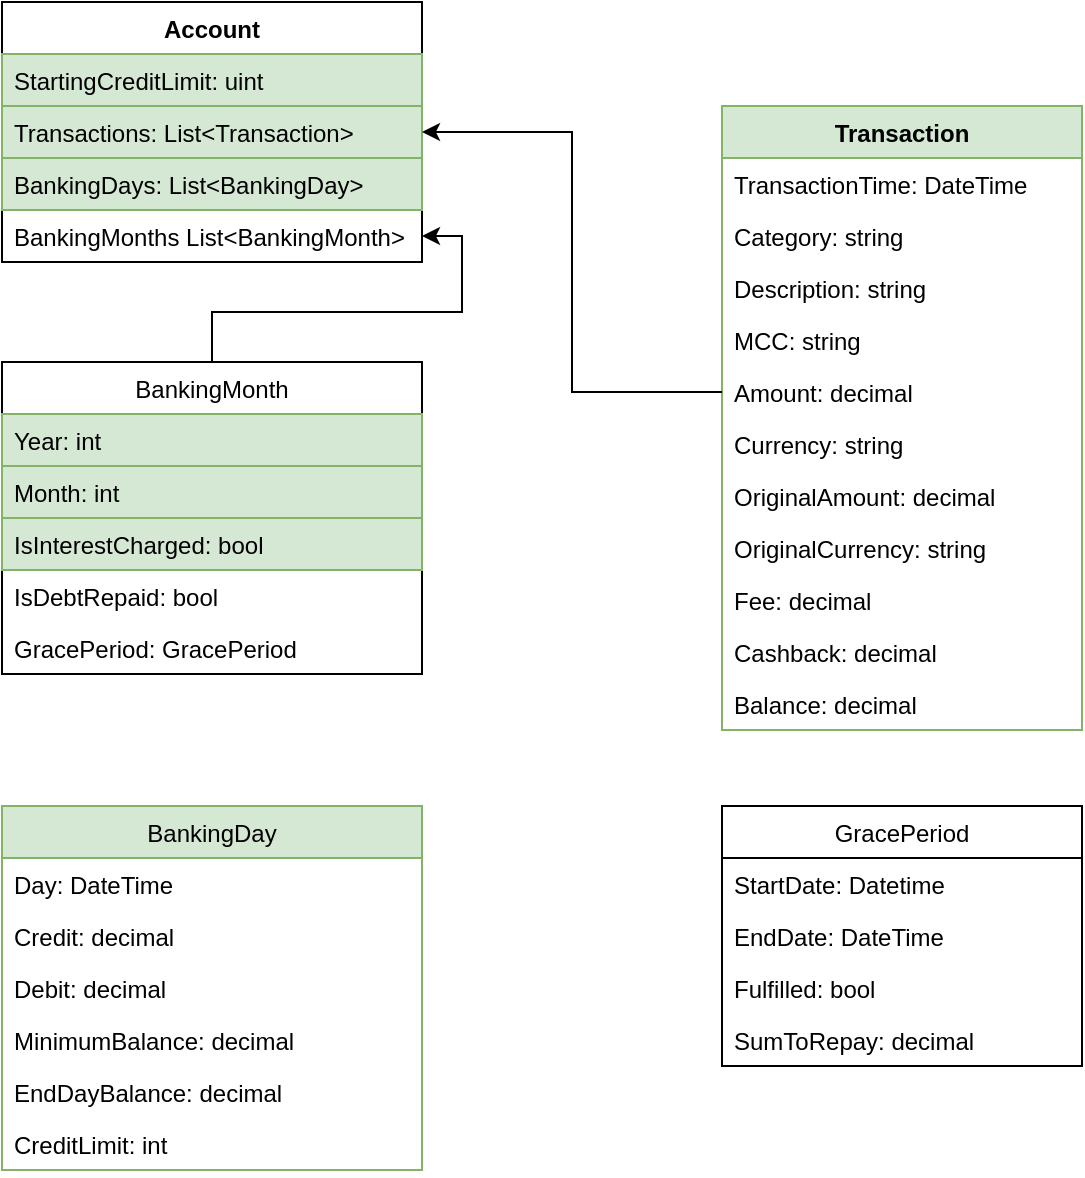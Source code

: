 <mxfile version="20.2.3" type="github">
  <diagram id="C5RBs43oDa-KdzZeNtuy" name="Page-1">
    <mxGraphModel dx="1422" dy="762" grid="1" gridSize="10" guides="1" tooltips="1" connect="1" arrows="1" fold="1" page="1" pageScale="1" pageWidth="827" pageHeight="1169" math="0" shadow="0">
      <root>
        <mxCell id="WIyWlLk6GJQsqaUBKTNV-0" />
        <mxCell id="WIyWlLk6GJQsqaUBKTNV-1" parent="WIyWlLk6GJQsqaUBKTNV-0" />
        <object label="Account" dfsfds="dfdfd" id="PY5nuk0INzS1up36J2bt-0">
          <mxCell style="swimlane;fontStyle=1;align=center;verticalAlign=top;childLayout=stackLayout;horizontal=1;startSize=26;horizontalStack=0;resizeParent=1;resizeParentMax=0;resizeLast=0;collapsible=1;marginBottom=0;" parent="WIyWlLk6GJQsqaUBKTNV-1" vertex="1">
            <mxGeometry x="110" y="90" width="210" height="130" as="geometry">
              <mxRectangle x="130" y="560" width="90" height="30" as="alternateBounds" />
            </mxGeometry>
          </mxCell>
        </object>
        <mxCell id="PY5nuk0INzS1up36J2bt-1" value="StartingCreditLimit: uint" style="text;strokeColor=#82b366;fillColor=#d5e8d4;align=left;verticalAlign=top;spacingLeft=4;spacingRight=4;overflow=hidden;rotatable=0;points=[[0,0.5],[1,0.5]];portConstraint=eastwest;" parent="PY5nuk0INzS1up36J2bt-0" vertex="1">
          <mxGeometry y="26" width="210" height="26" as="geometry" />
        </mxCell>
        <mxCell id="PY5nuk0INzS1up36J2bt-10" value="Transactions: List&lt;Transaction&gt;" style="text;strokeColor=#82b366;fillColor=#d5e8d4;align=left;verticalAlign=top;spacingLeft=4;spacingRight=4;overflow=hidden;rotatable=0;points=[[0,0.5],[1,0.5]];portConstraint=eastwest;" parent="PY5nuk0INzS1up36J2bt-0" vertex="1">
          <mxGeometry y="52" width="210" height="26" as="geometry" />
        </mxCell>
        <mxCell id="PY5nuk0INzS1up36J2bt-36" value="BankingDays: List&lt;BankingDay&gt;" style="text;strokeColor=#82b366;fillColor=#d5e8d4;align=left;verticalAlign=top;spacingLeft=4;spacingRight=4;overflow=hidden;rotatable=0;points=[[0,0.5],[1,0.5]];portConstraint=eastwest;" parent="PY5nuk0INzS1up36J2bt-0" vertex="1">
          <mxGeometry y="78" width="210" height="26" as="geometry" />
        </mxCell>
        <mxCell id="PY5nuk0INzS1up36J2bt-11" value="BankingMonths List&lt;BankingMonth&gt;" style="text;strokeColor=none;fillColor=none;align=left;verticalAlign=top;spacingLeft=4;spacingRight=4;overflow=hidden;rotatable=0;points=[[0,0.5],[1,0.5]];portConstraint=eastwest;" parent="PY5nuk0INzS1up36J2bt-0" vertex="1">
          <mxGeometry y="104" width="210" height="26" as="geometry" />
        </mxCell>
        <mxCell id="PY5nuk0INzS1up36J2bt-12" value="Transaction" style="swimlane;fontStyle=1;childLayout=stackLayout;horizontal=1;startSize=26;fillColor=#d5e8d4;horizontalStack=0;resizeParent=1;resizeParentMax=0;resizeLast=0;collapsible=1;marginBottom=0;strokeColor=#82b366;" parent="WIyWlLk6GJQsqaUBKTNV-1" vertex="1">
          <mxGeometry x="470" y="142" width="180" height="312" as="geometry" />
        </mxCell>
        <mxCell id="PY5nuk0INzS1up36J2bt-13" value="TransactionTime: DateTime    " style="text;strokeColor=none;fillColor=none;align=left;verticalAlign=top;spacingLeft=4;spacingRight=4;overflow=hidden;rotatable=0;points=[[0,0.5],[1,0.5]];portConstraint=eastwest;" parent="PY5nuk0INzS1up36J2bt-12" vertex="1">
          <mxGeometry y="26" width="180" height="26" as="geometry" />
        </mxCell>
        <mxCell id="PY5nuk0INzS1up36J2bt-14" value="Category: string" style="text;strokeColor=none;fillColor=none;align=left;verticalAlign=top;spacingLeft=4;spacingRight=4;overflow=hidden;rotatable=0;points=[[0,0.5],[1,0.5]];portConstraint=eastwest;" parent="PY5nuk0INzS1up36J2bt-12" vertex="1">
          <mxGeometry y="52" width="180" height="26" as="geometry" />
        </mxCell>
        <mxCell id="PY5nuk0INzS1up36J2bt-15" value="Description: string" style="text;strokeColor=none;fillColor=none;align=left;verticalAlign=top;spacingLeft=4;spacingRight=4;overflow=hidden;rotatable=0;points=[[0,0.5],[1,0.5]];portConstraint=eastwest;" parent="PY5nuk0INzS1up36J2bt-12" vertex="1">
          <mxGeometry y="78" width="180" height="26" as="geometry" />
        </mxCell>
        <mxCell id="PY5nuk0INzS1up36J2bt-24" value="MCC: string" style="text;strokeColor=none;fillColor=none;align=left;verticalAlign=top;spacingLeft=4;spacingRight=4;overflow=hidden;rotatable=0;points=[[0,0.5],[1,0.5]];portConstraint=eastwest;" parent="PY5nuk0INzS1up36J2bt-12" vertex="1">
          <mxGeometry y="104" width="180" height="26" as="geometry" />
        </mxCell>
        <mxCell id="PY5nuk0INzS1up36J2bt-25" value="Amount: decimal" style="text;strokeColor=none;fillColor=none;align=left;verticalAlign=top;spacingLeft=4;spacingRight=4;overflow=hidden;rotatable=0;points=[[0,0.5],[1,0.5]];portConstraint=eastwest;" parent="PY5nuk0INzS1up36J2bt-12" vertex="1">
          <mxGeometry y="130" width="180" height="26" as="geometry" />
        </mxCell>
        <mxCell id="PY5nuk0INzS1up36J2bt-26" value="Currency: string" style="text;strokeColor=none;fillColor=none;align=left;verticalAlign=top;spacingLeft=4;spacingRight=4;overflow=hidden;rotatable=0;points=[[0,0.5],[1,0.5]];portConstraint=eastwest;" parent="PY5nuk0INzS1up36J2bt-12" vertex="1">
          <mxGeometry y="156" width="180" height="26" as="geometry" />
        </mxCell>
        <mxCell id="PY5nuk0INzS1up36J2bt-27" value="OriginalAmount: decimal" style="text;strokeColor=none;fillColor=none;align=left;verticalAlign=top;spacingLeft=4;spacingRight=4;overflow=hidden;rotatable=0;points=[[0,0.5],[1,0.5]];portConstraint=eastwest;" parent="PY5nuk0INzS1up36J2bt-12" vertex="1">
          <mxGeometry y="182" width="180" height="26" as="geometry" />
        </mxCell>
        <mxCell id="PY5nuk0INzS1up36J2bt-28" value="OriginalCurrency: string" style="text;strokeColor=none;fillColor=none;align=left;verticalAlign=top;spacingLeft=4;spacingRight=4;overflow=hidden;rotatable=0;points=[[0,0.5],[1,0.5]];portConstraint=eastwest;" parent="PY5nuk0INzS1up36J2bt-12" vertex="1">
          <mxGeometry y="208" width="180" height="26" as="geometry" />
        </mxCell>
        <mxCell id="PY5nuk0INzS1up36J2bt-29" value="Fee: decimal" style="text;strokeColor=none;fillColor=none;align=left;verticalAlign=top;spacingLeft=4;spacingRight=4;overflow=hidden;rotatable=0;points=[[0,0.5],[1,0.5]];portConstraint=eastwest;" parent="PY5nuk0INzS1up36J2bt-12" vertex="1">
          <mxGeometry y="234" width="180" height="26" as="geometry" />
        </mxCell>
        <mxCell id="PY5nuk0INzS1up36J2bt-30" value="Cashback: decimal" style="text;strokeColor=none;fillColor=none;align=left;verticalAlign=top;spacingLeft=4;spacingRight=4;overflow=hidden;rotatable=0;points=[[0,0.5],[1,0.5]];portConstraint=eastwest;" parent="PY5nuk0INzS1up36J2bt-12" vertex="1">
          <mxGeometry y="260" width="180" height="26" as="geometry" />
        </mxCell>
        <mxCell id="PY5nuk0INzS1up36J2bt-31" value="Balance: decimal" style="text;strokeColor=none;fillColor=none;align=left;verticalAlign=top;spacingLeft=4;spacingRight=4;overflow=hidden;rotatable=0;points=[[0,0.5],[1,0.5]];portConstraint=eastwest;" parent="PY5nuk0INzS1up36J2bt-12" vertex="1">
          <mxGeometry y="286" width="180" height="26" as="geometry" />
        </mxCell>
        <mxCell id="PY5nuk0INzS1up36J2bt-41" value="" style="edgeStyle=orthogonalEdgeStyle;rounded=0;orthogonalLoop=1;jettySize=auto;html=1;" parent="WIyWlLk6GJQsqaUBKTNV-1" source="PY5nuk0INzS1up36J2bt-35" target="PY5nuk0INzS1up36J2bt-11" edge="1">
          <mxGeometry relative="1" as="geometry" />
        </mxCell>
        <mxCell id="PY5nuk0INzS1up36J2bt-35" value="BankingMonth" style="swimlane;fontStyle=0;childLayout=stackLayout;horizontal=1;startSize=26;fillColor=none;horizontalStack=0;resizeParent=1;resizeParentMax=0;resizeLast=0;collapsible=1;marginBottom=0;" parent="WIyWlLk6GJQsqaUBKTNV-1" vertex="1">
          <mxGeometry x="110" y="270" width="210" height="156" as="geometry" />
        </mxCell>
        <mxCell id="PY5nuk0INzS1up36J2bt-66" value="Year: int" style="text;strokeColor=#82b366;fillColor=#d5e8d4;align=left;verticalAlign=top;spacingLeft=4;spacingRight=4;overflow=hidden;rotatable=0;points=[[0,0.5],[1,0.5]];portConstraint=eastwest;" parent="PY5nuk0INzS1up36J2bt-35" vertex="1">
          <mxGeometry y="26" width="210" height="26" as="geometry" />
        </mxCell>
        <mxCell id="PY5nuk0INzS1up36J2bt-65" value="Month: int" style="text;strokeColor=#82b366;fillColor=#d5e8d4;align=left;verticalAlign=top;spacingLeft=4;spacingRight=4;overflow=hidden;rotatable=0;points=[[0,0.5],[1,0.5]];portConstraint=eastwest;" parent="PY5nuk0INzS1up36J2bt-35" vertex="1">
          <mxGeometry y="52" width="210" height="26" as="geometry" />
        </mxCell>
        <mxCell id="PY5nuk0INzS1up36J2bt-37" value="IsInterestCharged: bool" style="text;strokeColor=#82b366;fillColor=#d5e8d4;align=left;verticalAlign=top;spacingLeft=4;spacingRight=4;overflow=hidden;rotatable=0;points=[[0,0.5],[1,0.5]];portConstraint=eastwest;" parent="PY5nuk0INzS1up36J2bt-35" vertex="1">
          <mxGeometry y="78" width="210" height="26" as="geometry" />
        </mxCell>
        <mxCell id="4OGwfz3Mp0cOY3Sy0I5V-6" value="IsDebtRepaid: bool" style="text;strokeColor=none;fillColor=none;align=left;verticalAlign=top;spacingLeft=4;spacingRight=4;overflow=hidden;rotatable=0;points=[[0,0.5],[1,0.5]];portConstraint=eastwest;" vertex="1" parent="PY5nuk0INzS1up36J2bt-35">
          <mxGeometry y="104" width="210" height="26" as="geometry" />
        </mxCell>
        <mxCell id="PY5nuk0INzS1up36J2bt-38" value="GracePeriod: GracePeriod" style="text;strokeColor=none;fillColor=none;align=left;verticalAlign=top;spacingLeft=4;spacingRight=4;overflow=hidden;rotatable=0;points=[[0,0.5],[1,0.5]];portConstraint=eastwest;" parent="PY5nuk0INzS1up36J2bt-35" vertex="1">
          <mxGeometry y="130" width="210" height="26" as="geometry" />
        </mxCell>
        <mxCell id="PY5nuk0INzS1up36J2bt-60" style="edgeStyle=orthogonalEdgeStyle;rounded=0;orthogonalLoop=1;jettySize=auto;html=1;exitX=0;exitY=0.5;exitDx=0;exitDy=0;entryX=1;entryY=0.5;entryDx=0;entryDy=0;" parent="WIyWlLk6GJQsqaUBKTNV-1" source="PY5nuk0INzS1up36J2bt-25" target="PY5nuk0INzS1up36J2bt-10" edge="1">
          <mxGeometry relative="1" as="geometry" />
        </mxCell>
        <mxCell id="PY5nuk0INzS1up36J2bt-61" value="BankingDay" style="swimlane;fontStyle=0;childLayout=stackLayout;horizontal=1;startSize=26;fillColor=#d5e8d4;horizontalStack=0;resizeParent=1;resizeParentMax=0;resizeLast=0;collapsible=1;marginBottom=0;strokeColor=#82b366;" parent="WIyWlLk6GJQsqaUBKTNV-1" vertex="1">
          <mxGeometry x="110" y="492" width="210" height="182" as="geometry" />
        </mxCell>
        <mxCell id="PY5nuk0INzS1up36J2bt-62" value="Day: DateTime" style="text;strokeColor=none;fillColor=none;align=left;verticalAlign=top;spacingLeft=4;spacingRight=4;overflow=hidden;rotatable=0;points=[[0,0.5],[1,0.5]];portConstraint=eastwest;" parent="PY5nuk0INzS1up36J2bt-61" vertex="1">
          <mxGeometry y="26" width="210" height="26" as="geometry" />
        </mxCell>
        <mxCell id="4OGwfz3Mp0cOY3Sy0I5V-0" value="Credit: decimal" style="text;strokeColor=none;fillColor=none;align=left;verticalAlign=top;spacingLeft=4;spacingRight=4;overflow=hidden;rotatable=0;points=[[0,0.5],[1,0.5]];portConstraint=eastwest;" vertex="1" parent="PY5nuk0INzS1up36J2bt-61">
          <mxGeometry y="52" width="210" height="26" as="geometry" />
        </mxCell>
        <mxCell id="PY5nuk0INzS1up36J2bt-64" value="Debit: decimal" style="text;strokeColor=none;fillColor=none;align=left;verticalAlign=top;spacingLeft=4;spacingRight=4;overflow=hidden;rotatable=0;points=[[0,0.5],[1,0.5]];portConstraint=eastwest;" parent="PY5nuk0INzS1up36J2bt-61" vertex="1">
          <mxGeometry y="78" width="210" height="26" as="geometry" />
        </mxCell>
        <mxCell id="PY5nuk0INzS1up36J2bt-63" value="MinimumBalance: decimal" style="text;strokeColor=none;fillColor=none;align=left;verticalAlign=top;spacingLeft=4;spacingRight=4;overflow=hidden;rotatable=0;points=[[0,0.5],[1,0.5]];portConstraint=eastwest;" parent="PY5nuk0INzS1up36J2bt-61" vertex="1">
          <mxGeometry y="104" width="210" height="26" as="geometry" />
        </mxCell>
        <mxCell id="PY5nuk0INzS1up36J2bt-67" value="EndDayBalance: decimal" style="text;strokeColor=none;fillColor=none;align=left;verticalAlign=top;spacingLeft=4;spacingRight=4;overflow=hidden;rotatable=0;points=[[0,0.5],[1,0.5]];portConstraint=eastwest;" parent="PY5nuk0INzS1up36J2bt-61" vertex="1">
          <mxGeometry y="130" width="210" height="26" as="geometry" />
        </mxCell>
        <mxCell id="4OGwfz3Mp0cOY3Sy0I5V-7" value="CreditLimit: int" style="text;strokeColor=none;fillColor=none;align=left;verticalAlign=top;spacingLeft=4;spacingRight=4;overflow=hidden;rotatable=0;points=[[0,0.5],[1,0.5]];portConstraint=eastwest;" vertex="1" parent="PY5nuk0INzS1up36J2bt-61">
          <mxGeometry y="156" width="210" height="26" as="geometry" />
        </mxCell>
        <mxCell id="4OGwfz3Mp0cOY3Sy0I5V-1" value="GracePeriod" style="swimlane;fontStyle=0;childLayout=stackLayout;horizontal=1;startSize=26;fillColor=none;horizontalStack=0;resizeParent=1;resizeParentMax=0;resizeLast=0;collapsible=1;marginBottom=0;" vertex="1" parent="WIyWlLk6GJQsqaUBKTNV-1">
          <mxGeometry x="470" y="492" width="180" height="130" as="geometry" />
        </mxCell>
        <mxCell id="4OGwfz3Mp0cOY3Sy0I5V-2" value="StartDate: Datetime" style="text;strokeColor=none;fillColor=none;align=left;verticalAlign=top;spacingLeft=4;spacingRight=4;overflow=hidden;rotatable=0;points=[[0,0.5],[1,0.5]];portConstraint=eastwest;" vertex="1" parent="4OGwfz3Mp0cOY3Sy0I5V-1">
          <mxGeometry y="26" width="180" height="26" as="geometry" />
        </mxCell>
        <mxCell id="4OGwfz3Mp0cOY3Sy0I5V-3" value="EndDate: DateTime" style="text;strokeColor=none;fillColor=none;align=left;verticalAlign=top;spacingLeft=4;spacingRight=4;overflow=hidden;rotatable=0;points=[[0,0.5],[1,0.5]];portConstraint=eastwest;" vertex="1" parent="4OGwfz3Mp0cOY3Sy0I5V-1">
          <mxGeometry y="52" width="180" height="26" as="geometry" />
        </mxCell>
        <mxCell id="4OGwfz3Mp0cOY3Sy0I5V-4" value="Fulfilled: bool" style="text;strokeColor=none;fillColor=none;align=left;verticalAlign=top;spacingLeft=4;spacingRight=4;overflow=hidden;rotatable=0;points=[[0,0.5],[1,0.5]];portConstraint=eastwest;" vertex="1" parent="4OGwfz3Mp0cOY3Sy0I5V-1">
          <mxGeometry y="78" width="180" height="26" as="geometry" />
        </mxCell>
        <mxCell id="4OGwfz3Mp0cOY3Sy0I5V-5" value="SumToRepay: decimal" style="text;strokeColor=none;fillColor=none;align=left;verticalAlign=top;spacingLeft=4;spacingRight=4;overflow=hidden;rotatable=0;points=[[0,0.5],[1,0.5]];portConstraint=eastwest;" vertex="1" parent="4OGwfz3Mp0cOY3Sy0I5V-1">
          <mxGeometry y="104" width="180" height="26" as="geometry" />
        </mxCell>
      </root>
    </mxGraphModel>
  </diagram>
</mxfile>

